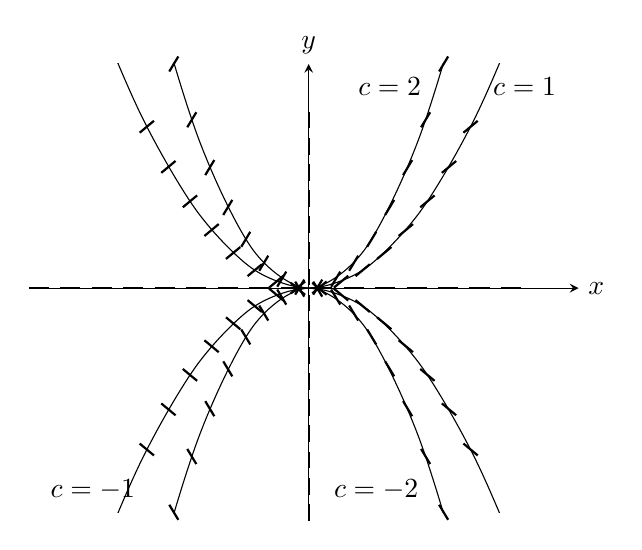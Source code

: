 %TEO --shell-escape
\begin{tikzpicture}[declare function={
    f(\x,\y)=3*\x-\y;
    g1(\x)=\x*\x;
    g2(\x)=-\x*\x;
    g3(\x)=2*\x*\x;
    g4(\x)=-2*\x*\x;
    g5(\x)=0;}]
        
    \def\xmax{1.5} \def\xmin{-1.5}
    \def\ymax{1.5} \def\ymin{-1.5}
    \def\nx{15}  \def\ny{15}
    \begin{axis}[axis lines=middle,anchor=origin,xmax=2,xmin=-2,ymax=2,ymin=-2,ticks=none,ylabel={$y$},ylabel style={above},xlabel={$x$},xlabel style={right}]
        \coordinate (O) at (axis cs:0,0);
        \coordinate (X) at (axis cs:1,0);
        \coordinate (Y) at (axis cs:0,1);
        \node at (1.6,1.8) {$c=1$};
        \node at (.6,1.8) {$c=2$};
        \node at (.5,-1.8) {$c=-2$};
        \node at (-1.6,-1.8) {$c=-1$};
        
        \draw[black,smooth] plot (\x,{g1(\x)});
        \draw[black,smooth] plot (\x,{g2(\x)});
        \draw[black,smooth] plot(\x,{g3(\x)});
        \draw[black,smooth] plot (\x,{g4(\x)});
        
        \draw[blue,thick] plot[raw gnuplot,smooth] function {
        set xrange [0:2];
        set yrange [-4:4];
        set view 0,0;
        set isosample 500,500;
        set cont base;
        set cntrparam levels incre 0,0.1,0;
        unset surface;
        plot exp(-1/x);
    };
    \draw[blue,thick] plot[raw gnuplot,smooth] function {
        set xrange [0:2];
        set yrange [-4:4];
        set view 0,0;
        set isosample 500,500;
        set cont base;
        set cntrparam levels incre 0,0.1,0;
        unset surface;
        plot 2*exp(-1/x);
    };
    \draw[blue,thick] plot[raw gnuplot,smooth] function {
        set xrange [0:2];
        set yrange [-4:4];
        set view 0,0;
        set isosample 500,500;
        set cont base;
        set cntrparam levels incre 0,0.1,0;
        unset surface;
        plot 3*exp(-1/x);
    };
        \draw[blue,thick] plot[raw gnuplot,smooth] function {
        set xrange [0:2];
        set yrange [-4:4];
        set view 0,0;
        set isosample 500,500;
        set cont base;
        set cntrparam levels incre 0,0.1,0;
        unset surface;
        plot -exp(-1/x);
    };
    \draw[blue,thick] plot[raw gnuplot,smooth] function {
        set xrange [0:2];
        set yrange [-4:4];
        set view 0,0;
        set isosample 500,500;
        set cont base;
        set cntrparam levels incre 0,0.1,0;
        unset surface;
        plot -2*exp(-1/x);
    };
    \draw[blue,thick] plot[raw gnuplot,smooth] function {
        set xrange [0:2];
        set yrange [-4:4];
        set view 0,0;
        set isosample 500,500;
        set cont base;
        set cntrparam levels incre 0,0.1,0;
        unset surface;
        plot -3*exp(-1/x);
    };
    \draw[blue,thick] plot[raw gnuplot,smooth] function {
        set xrange [-2:0];
        set yrange [-4:4];
        set view 0,0;
        set isosample 500,500;
        set cont base;
        set cntrparam levels incre 0,0.1,0;
        unset surface;
        plot .25*exp(-1/x);
    };
    \draw[blue,thick] plot[raw gnuplot,smooth] function {
        set xrange [-2:0];
        set yrange [-4:4];
        set view 0,0;
        set isosample 500,500;
        set cont base;
        set cntrparam levels incre 0,0.1,0;
        unset surface;
        plot -.25*exp(-1/x);
    };
    \draw[blue,thick] plot[raw gnuplot,smooth] function {
        set xrange [-2:0];
        set yrange [-4:4];
        set view 0,0;
        set isosample 500,500;
        set cont base;
        set cntrparam levels incre 0,0.1,0;
        unset surface;
        plot -.5*exp(-1/x);;
    };
    \draw[blue,thick] plot[raw gnuplot,smooth] function {
        set xrange [-2:0];
        set yrange [-4:4];
        set view 0,0;
        set isosample 500,500;
        set cont base;
        set cntrparam levels incre 0,0.1,0;
        unset surface;
        plot .5*exp(-1/x);;
    };
    \draw[blue,thick] plot[raw gnuplot,smooth] function {
        set xrange [-2:0];
        set yrange [-4:4];
        set view 0,0;
        set isosample 500,500;
        set cont base;
        set cntrparam levels incre 0,0.1,0;
        unset surface;
        plot -.1*exp(-1/x);;
    };
    \draw[blue,thick] plot[raw gnuplot,smooth] function {
        set xrange [-2:0];
        set yrange [-4:4];
        set view 0,0;
        set isosample 500,500;
        set cont base;
        set cntrparam levels incre 0,0.1,0;
        unset surface;
        plot .1*exp(-1/x);;
    };
    \end{axis}
    
    \begin{scope}[x={($(X)-(O)$)}, y={($(Y)-(O)$)}, shift={(O)},thick]
        \foreach \i in {0,...,\nx}{
            \draw[-] ({atan(1)}:-0.075) ++ ({-1.2+\i*(2.4/15)},{g1(-1.2+\i*(2.4/15))}) -- ++ ({atan(1)}:0.15);
            \draw[-] ({atan(-1)}:-0.075) ++ ({-1.2+\i*(2.4/15)},{g2(-1.2+\i*(2.4/15))}) -- ++ ({atan(-1)}:0.15);
            \draw[-] ({atan(2)}:-0.075) ++ ({-1+\i*(2/15)},{g3(-1+\i*(2/15))}) -- ++ ({atan(2)}:0.15);
            \draw[-] ({atan(-2)}:-0.075) ++ ({-1+\i*(2/15)},{g4(-1+\i*(2/15))}) -- ++ ({atan(-2)}:0.15);
            \draw[-] ({90}:-0.075) ++ (0,{(-2+\i*(3.5/15))}) -- ++ ({90}:0.15);
            \draw[-] ({0}:-0.075) ++ ({-2+\i*(3.5/15)},{g5(-2+\i*(3.5/15))}) -- ++ ({0}:0.15);
        }
    \end{scope}
    
    \end{tikzpicture}